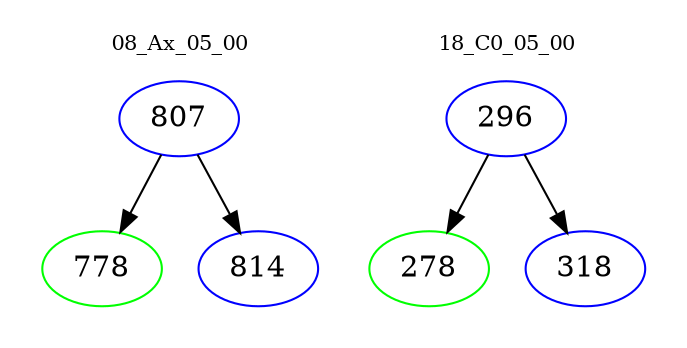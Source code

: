 digraph{
subgraph cluster_0 {
color = white
label = "08_Ax_05_00";
fontsize=10;
T0_807 [label="807", color="blue"]
T0_807 -> T0_778 [color="black"]
T0_778 [label="778", color="green"]
T0_807 -> T0_814 [color="black"]
T0_814 [label="814", color="blue"]
}
subgraph cluster_1 {
color = white
label = "18_C0_05_00";
fontsize=10;
T1_296 [label="296", color="blue"]
T1_296 -> T1_278 [color="black"]
T1_278 [label="278", color="green"]
T1_296 -> T1_318 [color="black"]
T1_318 [label="318", color="blue"]
}
}
